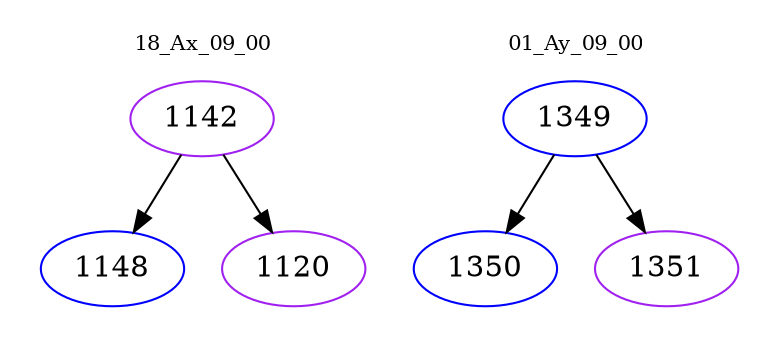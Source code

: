 digraph{
subgraph cluster_0 {
color = white
label = "18_Ax_09_00";
fontsize=10;
T0_1142 [label="1142", color="purple"]
T0_1142 -> T0_1148 [color="black"]
T0_1148 [label="1148", color="blue"]
T0_1142 -> T0_1120 [color="black"]
T0_1120 [label="1120", color="purple"]
}
subgraph cluster_1 {
color = white
label = "01_Ay_09_00";
fontsize=10;
T1_1349 [label="1349", color="blue"]
T1_1349 -> T1_1350 [color="black"]
T1_1350 [label="1350", color="blue"]
T1_1349 -> T1_1351 [color="black"]
T1_1351 [label="1351", color="purple"]
}
}
